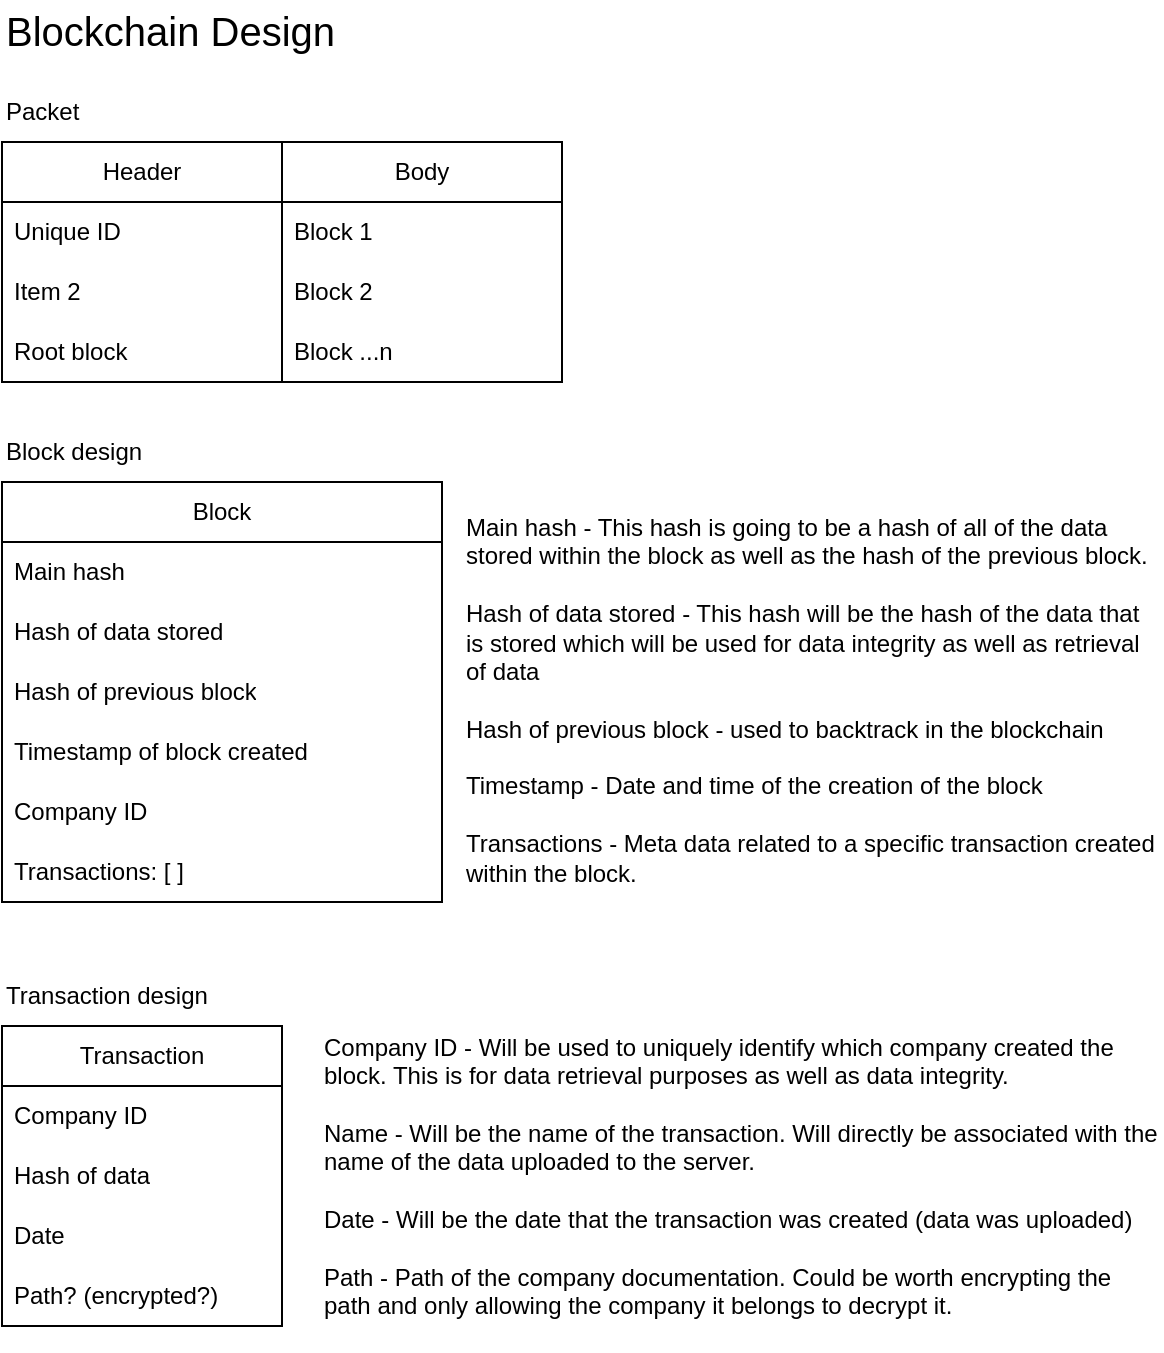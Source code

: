 <mxfile version="20.6.0" type="device"><diagram id="wZjiKvFuShiu3f4bqjaA" name="Page-1"><mxGraphModel dx="1572" dy="495" grid="1" gridSize="10" guides="1" tooltips="1" connect="1" arrows="1" fold="1" page="1" pageScale="1" pageWidth="827" pageHeight="1169" math="0" shadow="0"><root><mxCell id="0"/><mxCell id="1" parent="0"/><mxCell id="LEl6pMNu7L_URMwlFFrM-1" value="Blockchain Design" style="text;html=1;strokeColor=none;fillColor=none;align=left;verticalAlign=middle;whiteSpace=wrap;rounded=0;fontSize=20;" parent="1" vertex="1"><mxGeometry x="-290" y="367" width="170" height="30" as="geometry"/></mxCell><mxCell id="LEl6pMNu7L_URMwlFFrM-2" value="Header" style="swimlane;fontStyle=0;childLayout=stackLayout;horizontal=1;startSize=30;horizontalStack=0;resizeParent=1;resizeParentMax=0;resizeLast=0;collapsible=1;marginBottom=0;whiteSpace=wrap;html=1;fontSize=12;fillColor=default;" parent="1" vertex="1"><mxGeometry x="-290" y="438" width="140" height="120" as="geometry"><mxRectangle x="170" y="710" width="80" height="30" as="alternateBounds"/></mxGeometry></mxCell><mxCell id="LEl6pMNu7L_URMwlFFrM-3" value="Unique ID" style="text;strokeColor=none;fillColor=none;align=left;verticalAlign=middle;spacingLeft=4;spacingRight=4;overflow=hidden;points=[[0,0.5],[1,0.5]];portConstraint=eastwest;rotatable=0;whiteSpace=wrap;html=1;fontSize=12;" parent="LEl6pMNu7L_URMwlFFrM-2" vertex="1"><mxGeometry y="30" width="140" height="30" as="geometry"/></mxCell><mxCell id="LEl6pMNu7L_URMwlFFrM-4" value="Item 2" style="text;strokeColor=none;fillColor=none;align=left;verticalAlign=middle;spacingLeft=4;spacingRight=4;overflow=hidden;points=[[0,0.5],[1,0.5]];portConstraint=eastwest;rotatable=0;whiteSpace=wrap;html=1;fontSize=12;" parent="LEl6pMNu7L_URMwlFFrM-2" vertex="1"><mxGeometry y="60" width="140" height="30" as="geometry"/></mxCell><mxCell id="LEl6pMNu7L_URMwlFFrM-5" value="Root block" style="text;strokeColor=none;fillColor=none;align=left;verticalAlign=middle;spacingLeft=4;spacingRight=4;overflow=hidden;points=[[0,0.5],[1,0.5]];portConstraint=eastwest;rotatable=0;whiteSpace=wrap;html=1;fontSize=12;" parent="LEl6pMNu7L_URMwlFFrM-2" vertex="1"><mxGeometry y="90" width="140" height="30" as="geometry"/></mxCell><mxCell id="LEl6pMNu7L_URMwlFFrM-6" value="Body" style="swimlane;fontStyle=0;childLayout=stackLayout;horizontal=1;startSize=30;horizontalStack=0;resizeParent=1;resizeParentMax=0;resizeLast=0;collapsible=1;marginBottom=0;whiteSpace=wrap;html=1;fontSize=12;fillColor=default;" parent="1" vertex="1"><mxGeometry x="-150" y="438" width="140" height="120" as="geometry"/></mxCell><mxCell id="LEl6pMNu7L_URMwlFFrM-7" value="Block 1" style="text;strokeColor=none;fillColor=none;align=left;verticalAlign=middle;spacingLeft=4;spacingRight=4;overflow=hidden;points=[[0,0.5],[1,0.5]];portConstraint=eastwest;rotatable=0;whiteSpace=wrap;html=1;fontSize=12;" parent="LEl6pMNu7L_URMwlFFrM-6" vertex="1"><mxGeometry y="30" width="140" height="30" as="geometry"/></mxCell><mxCell id="LEl6pMNu7L_URMwlFFrM-8" value="Block 2" style="text;strokeColor=none;fillColor=none;align=left;verticalAlign=middle;spacingLeft=4;spacingRight=4;overflow=hidden;points=[[0,0.5],[1,0.5]];portConstraint=eastwest;rotatable=0;whiteSpace=wrap;html=1;fontSize=12;" parent="LEl6pMNu7L_URMwlFFrM-6" vertex="1"><mxGeometry y="60" width="140" height="30" as="geometry"/></mxCell><mxCell id="LEl6pMNu7L_URMwlFFrM-9" value="Block ...n" style="text;strokeColor=none;fillColor=none;align=left;verticalAlign=middle;spacingLeft=4;spacingRight=4;overflow=hidden;points=[[0,0.5],[1,0.5]];portConstraint=eastwest;rotatable=0;whiteSpace=wrap;html=1;fontSize=12;" parent="LEl6pMNu7L_URMwlFFrM-6" vertex="1"><mxGeometry y="90" width="140" height="30" as="geometry"/></mxCell><mxCell id="LEl6pMNu7L_URMwlFFrM-10" value="Packet" style="text;html=1;strokeColor=none;fillColor=none;align=left;verticalAlign=middle;whiteSpace=wrap;rounded=0;fontSize=12;" parent="1" vertex="1"><mxGeometry x="-290" y="408" width="60" height="30" as="geometry"/></mxCell><mxCell id="LEl6pMNu7L_URMwlFFrM-11" value="Block design" style="text;html=1;strokeColor=none;fillColor=none;align=left;verticalAlign=middle;whiteSpace=wrap;rounded=0;fontSize=12;" parent="1" vertex="1"><mxGeometry x="-290" y="578" width="100" height="30" as="geometry"/></mxCell><mxCell id="LEl6pMNu7L_URMwlFFrM-12" value="Block" style="swimlane;fontStyle=0;childLayout=stackLayout;horizontal=1;startSize=30;horizontalStack=0;resizeParent=1;resizeParentMax=0;resizeLast=0;collapsible=1;marginBottom=0;whiteSpace=wrap;html=1;fontSize=12;fillColor=default;" parent="1" vertex="1"><mxGeometry x="-290" y="608" width="220" height="210" as="geometry"/></mxCell><mxCell id="LEl6pMNu7L_URMwlFFrM-13" value="Main hash" style="text;strokeColor=none;fillColor=none;align=left;verticalAlign=middle;spacingLeft=4;spacingRight=4;overflow=hidden;points=[[0,0.5],[1,0.5]];portConstraint=eastwest;rotatable=0;whiteSpace=wrap;html=1;fontSize=12;" parent="LEl6pMNu7L_URMwlFFrM-12" vertex="1"><mxGeometry y="30" width="220" height="30" as="geometry"/></mxCell><mxCell id="LEl6pMNu7L_URMwlFFrM-14" value="Hash of data stored" style="text;strokeColor=none;fillColor=none;align=left;verticalAlign=middle;spacingLeft=4;spacingRight=4;overflow=hidden;points=[[0,0.5],[1,0.5]];portConstraint=eastwest;rotatable=0;whiteSpace=wrap;html=1;fontSize=12;" parent="LEl6pMNu7L_URMwlFFrM-12" vertex="1"><mxGeometry y="60" width="220" height="30" as="geometry"/></mxCell><mxCell id="LEl6pMNu7L_URMwlFFrM-15" value="Hash of previous block" style="text;strokeColor=none;fillColor=none;align=left;verticalAlign=middle;spacingLeft=4;spacingRight=4;overflow=hidden;points=[[0,0.5],[1,0.5]];portConstraint=eastwest;rotatable=0;whiteSpace=wrap;html=1;fontSize=12;" parent="LEl6pMNu7L_URMwlFFrM-12" vertex="1"><mxGeometry y="90" width="220" height="30" as="geometry"/></mxCell><mxCell id="LEl6pMNu7L_URMwlFFrM-16" value="Timestamp of block created" style="text;strokeColor=none;fillColor=none;align=left;verticalAlign=middle;spacingLeft=4;spacingRight=4;overflow=hidden;points=[[0,0.5],[1,0.5]];portConstraint=eastwest;rotatable=0;whiteSpace=wrap;html=1;fontSize=12;" parent="LEl6pMNu7L_URMwlFFrM-12" vertex="1"><mxGeometry y="120" width="220" height="30" as="geometry"/></mxCell><mxCell id="LEl6pMNu7L_URMwlFFrM-17" value="Company ID" style="text;strokeColor=none;fillColor=none;align=left;verticalAlign=middle;spacingLeft=4;spacingRight=4;overflow=hidden;points=[[0,0.5],[1,0.5]];portConstraint=eastwest;rotatable=0;whiteSpace=wrap;html=1;fontSize=12;" parent="LEl6pMNu7L_URMwlFFrM-12" vertex="1"><mxGeometry y="150" width="220" height="30" as="geometry"/></mxCell><mxCell id="G6OU33t3B-YKX3U4syKl-1" value="Transactions: [ ]" style="text;strokeColor=none;fillColor=none;align=left;verticalAlign=middle;spacingLeft=4;spacingRight=4;overflow=hidden;points=[[0,0.5],[1,0.5]];portConstraint=eastwest;rotatable=0;whiteSpace=wrap;html=1;" parent="LEl6pMNu7L_URMwlFFrM-12" vertex="1"><mxGeometry y="180" width="220" height="30" as="geometry"/></mxCell><mxCell id="LEl6pMNu7L_URMwlFFrM-18" value="Main hash - This hash is going to be a hash of all of the data stored within the block as well as the hash of the previous block.&lt;br&gt;&lt;br&gt;Hash of data stored - This hash will be the hash of the data that is stored which will be used for data integrity as well as retrieval of data&lt;br&gt;&lt;br&gt;Hash of previous block - used to backtrack in the blockchain&amp;nbsp;&lt;br&gt;&lt;br&gt;Timestamp - Date and time of the creation of the block&lt;br&gt;&lt;br&gt;Transactions - Meta data related to a specific transaction created within the block." style="text;html=1;strokeColor=none;fillColor=none;align=left;verticalAlign=middle;whiteSpace=wrap;rounded=0;fontSize=12;" parent="1" vertex="1"><mxGeometry x="-60" y="593" width="350" height="247" as="geometry"/></mxCell><mxCell id="G6OU33t3B-YKX3U4syKl-2" value="Transaction" style="swimlane;fontStyle=0;childLayout=stackLayout;horizontal=1;startSize=30;horizontalStack=0;resizeParent=1;resizeParentMax=0;resizeLast=0;collapsible=1;marginBottom=0;whiteSpace=wrap;html=1;" parent="1" vertex="1"><mxGeometry x="-290" y="880" width="140" height="150" as="geometry"/></mxCell><mxCell id="G6OU33t3B-YKX3U4syKl-3" value="Company ID" style="text;strokeColor=none;fillColor=none;align=left;verticalAlign=middle;spacingLeft=4;spacingRight=4;overflow=hidden;points=[[0,0.5],[1,0.5]];portConstraint=eastwest;rotatable=0;whiteSpace=wrap;html=1;" parent="G6OU33t3B-YKX3U4syKl-2" vertex="1"><mxGeometry y="30" width="140" height="30" as="geometry"/></mxCell><mxCell id="G6OU33t3B-YKX3U4syKl-4" value="Hash of data" style="text;strokeColor=none;fillColor=none;align=left;verticalAlign=middle;spacingLeft=4;spacingRight=4;overflow=hidden;points=[[0,0.5],[1,0.5]];portConstraint=eastwest;rotatable=0;whiteSpace=wrap;html=1;" parent="G6OU33t3B-YKX3U4syKl-2" vertex="1"><mxGeometry y="60" width="140" height="30" as="geometry"/></mxCell><mxCell id="G6OU33t3B-YKX3U4syKl-5" value="Date" style="text;strokeColor=none;fillColor=none;align=left;verticalAlign=middle;spacingLeft=4;spacingRight=4;overflow=hidden;points=[[0,0.5],[1,0.5]];portConstraint=eastwest;rotatable=0;whiteSpace=wrap;html=1;" parent="G6OU33t3B-YKX3U4syKl-2" vertex="1"><mxGeometry y="90" width="140" height="30" as="geometry"/></mxCell><mxCell id="G6OU33t3B-YKX3U4syKl-7" value="Path? (encrypted?)" style="text;strokeColor=none;fillColor=none;align=left;verticalAlign=middle;spacingLeft=4;spacingRight=4;overflow=hidden;points=[[0,0.5],[1,0.5]];portConstraint=eastwest;rotatable=0;whiteSpace=wrap;html=1;" parent="G6OU33t3B-YKX3U4syKl-2" vertex="1"><mxGeometry y="120" width="140" height="30" as="geometry"/></mxCell><mxCell id="G6OU33t3B-YKX3U4syKl-6" value="&lt;div style=&quot;text-align: left;&quot;&gt;&lt;span style=&quot;background-color: initial;&quot;&gt;Company ID - Will be used to uniquely identify which company created the block. This is for data retrieval purposes as well as data integrity.&lt;/span&gt;&lt;/div&gt;&lt;div style=&quot;text-align: left;&quot;&gt;&lt;span style=&quot;background-color: initial;&quot;&gt;&lt;br&gt;&lt;/span&gt;&lt;/div&gt;&lt;div style=&quot;text-align: left;&quot;&gt;&lt;span style=&quot;background-color: initial;&quot;&gt;Name - Will be the name of the transaction. Will directly be associated with the name of the data uploaded to the server.&lt;/span&gt;&lt;/div&gt;&lt;div style=&quot;text-align: left;&quot;&gt;&lt;span style=&quot;background-color: initial;&quot;&gt;&lt;br&gt;&lt;/span&gt;&lt;/div&gt;&lt;div style=&quot;text-align: left;&quot;&gt;&lt;span style=&quot;background-color: initial;&quot;&gt;Date - Will be the date that the transaction was created (data was uploaded)&lt;/span&gt;&lt;/div&gt;&lt;div style=&quot;text-align: left;&quot;&gt;&lt;span style=&quot;background-color: initial;&quot;&gt;&lt;br&gt;&lt;/span&gt;&lt;/div&gt;&lt;div style=&quot;text-align: left;&quot;&gt;Path - Path of the company documentation. Could be worth encrypting the path and only allowing the company it belongs to decrypt it.&lt;/div&gt;" style="text;html=1;strokeColor=none;fillColor=none;align=center;verticalAlign=middle;whiteSpace=wrap;rounded=0;" parent="1" vertex="1"><mxGeometry x="-130" y="867.5" width="420" height="175" as="geometry"/></mxCell><mxCell id="G6OU33t3B-YKX3U4syKl-8" value="Transaction design" style="text;html=1;strokeColor=none;fillColor=none;align=left;verticalAlign=middle;whiteSpace=wrap;rounded=0;fontSize=12;" parent="1" vertex="1"><mxGeometry x="-290" y="850" width="140" height="30" as="geometry"/></mxCell></root></mxGraphModel></diagram></mxfile>